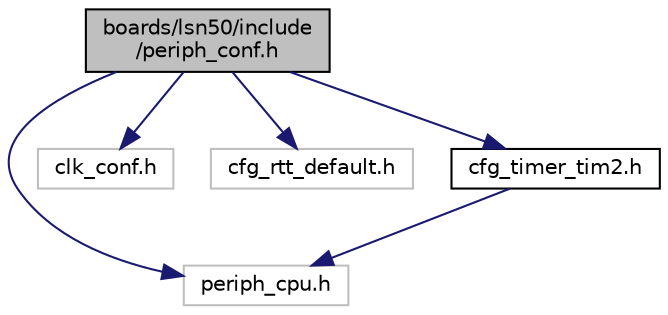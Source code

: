 digraph "boards/lsn50/include/periph_conf.h"
{
 // LATEX_PDF_SIZE
  edge [fontname="Helvetica",fontsize="10",labelfontname="Helvetica",labelfontsize="10"];
  node [fontname="Helvetica",fontsize="10",shape=record];
  Node1 [label="boards/lsn50/include\l/periph_conf.h",height=0.2,width=0.4,color="black", fillcolor="grey75", style="filled", fontcolor="black",tooltip="Peripheral MCU configuration for the LSN50 board."];
  Node1 -> Node2 [color="midnightblue",fontsize="10",style="solid",fontname="Helvetica"];
  Node2 [label="periph_cpu.h",height=0.2,width=0.4,color="grey75", fillcolor="white", style="filled",tooltip=" "];
  Node1 -> Node3 [color="midnightblue",fontsize="10",style="solid",fontname="Helvetica"];
  Node3 [label="clk_conf.h",height=0.2,width=0.4,color="grey75", fillcolor="white", style="filled",tooltip=" "];
  Node1 -> Node4 [color="midnightblue",fontsize="10",style="solid",fontname="Helvetica"];
  Node4 [label="cfg_rtt_default.h",height=0.2,width=0.4,color="grey75", fillcolor="white", style="filled",tooltip=" "];
  Node1 -> Node5 [color="midnightblue",fontsize="10",style="solid",fontname="Helvetica"];
  Node5 [label="cfg_timer_tim2.h",height=0.2,width=0.4,color="black", fillcolor="white", style="filled",URL="$cfg__timer__tim2_8h.html",tooltip="Common configuration for STM32 Timer peripheral based on TIM2."];
  Node5 -> Node2 [color="midnightblue",fontsize="10",style="solid",fontname="Helvetica"];
}
